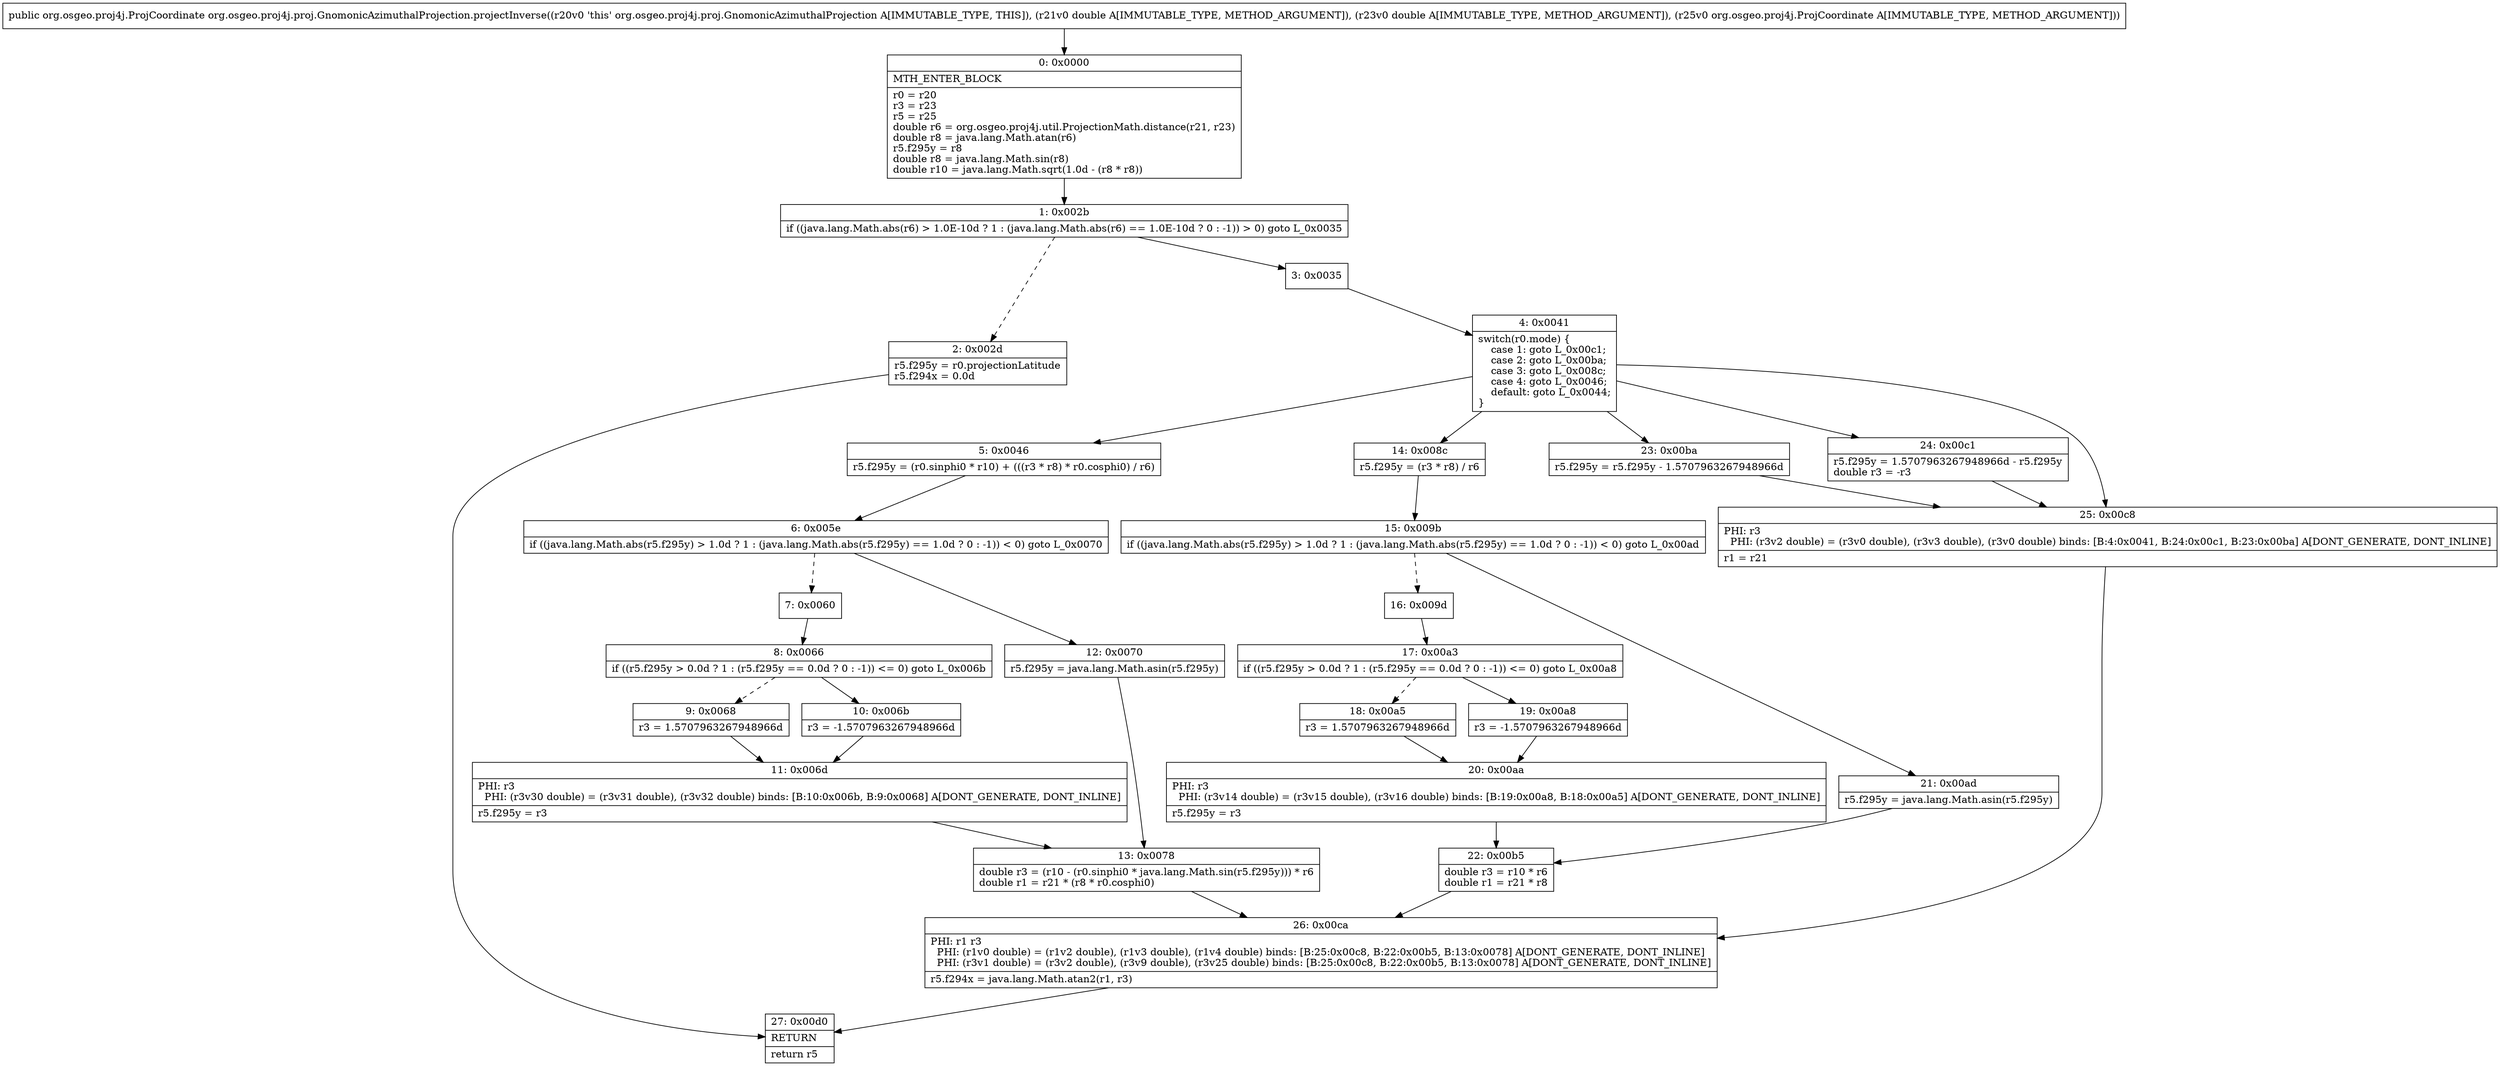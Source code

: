 digraph "CFG fororg.osgeo.proj4j.proj.GnomonicAzimuthalProjection.projectInverse(DDLorg\/osgeo\/proj4j\/ProjCoordinate;)Lorg\/osgeo\/proj4j\/ProjCoordinate;" {
Node_0 [shape=record,label="{0\:\ 0x0000|MTH_ENTER_BLOCK\l|r0 = r20\lr3 = r23\lr5 = r25\ldouble r6 = org.osgeo.proj4j.util.ProjectionMath.distance(r21, r23)\ldouble r8 = java.lang.Math.atan(r6)\lr5.f295y = r8\ldouble r8 = java.lang.Math.sin(r8)\ldouble r10 = java.lang.Math.sqrt(1.0d \- (r8 * r8))\l}"];
Node_1 [shape=record,label="{1\:\ 0x002b|if ((java.lang.Math.abs(r6) \> 1.0E\-10d ? 1 : (java.lang.Math.abs(r6) == 1.0E\-10d ? 0 : \-1)) \> 0) goto L_0x0035\l}"];
Node_2 [shape=record,label="{2\:\ 0x002d|r5.f295y = r0.projectionLatitude\lr5.f294x = 0.0d\l}"];
Node_3 [shape=record,label="{3\:\ 0x0035}"];
Node_4 [shape=record,label="{4\:\ 0x0041|switch(r0.mode) \{\l    case 1: goto L_0x00c1;\l    case 2: goto L_0x00ba;\l    case 3: goto L_0x008c;\l    case 4: goto L_0x0046;\l    default: goto L_0x0044;\l\}\l}"];
Node_5 [shape=record,label="{5\:\ 0x0046|r5.f295y = (r0.sinphi0 * r10) + (((r3 * r8) * r0.cosphi0) \/ r6)\l}"];
Node_6 [shape=record,label="{6\:\ 0x005e|if ((java.lang.Math.abs(r5.f295y) \> 1.0d ? 1 : (java.lang.Math.abs(r5.f295y) == 1.0d ? 0 : \-1)) \< 0) goto L_0x0070\l}"];
Node_7 [shape=record,label="{7\:\ 0x0060}"];
Node_8 [shape=record,label="{8\:\ 0x0066|if ((r5.f295y \> 0.0d ? 1 : (r5.f295y == 0.0d ? 0 : \-1)) \<= 0) goto L_0x006b\l}"];
Node_9 [shape=record,label="{9\:\ 0x0068|r3 = 1.5707963267948966d\l}"];
Node_10 [shape=record,label="{10\:\ 0x006b|r3 = \-1.5707963267948966d\l}"];
Node_11 [shape=record,label="{11\:\ 0x006d|PHI: r3 \l  PHI: (r3v30 double) = (r3v31 double), (r3v32 double) binds: [B:10:0x006b, B:9:0x0068] A[DONT_GENERATE, DONT_INLINE]\l|r5.f295y = r3\l}"];
Node_12 [shape=record,label="{12\:\ 0x0070|r5.f295y = java.lang.Math.asin(r5.f295y)\l}"];
Node_13 [shape=record,label="{13\:\ 0x0078|double r3 = (r10 \- (r0.sinphi0 * java.lang.Math.sin(r5.f295y))) * r6\ldouble r1 = r21 * (r8 * r0.cosphi0)\l}"];
Node_14 [shape=record,label="{14\:\ 0x008c|r5.f295y = (r3 * r8) \/ r6\l}"];
Node_15 [shape=record,label="{15\:\ 0x009b|if ((java.lang.Math.abs(r5.f295y) \> 1.0d ? 1 : (java.lang.Math.abs(r5.f295y) == 1.0d ? 0 : \-1)) \< 0) goto L_0x00ad\l}"];
Node_16 [shape=record,label="{16\:\ 0x009d}"];
Node_17 [shape=record,label="{17\:\ 0x00a3|if ((r5.f295y \> 0.0d ? 1 : (r5.f295y == 0.0d ? 0 : \-1)) \<= 0) goto L_0x00a8\l}"];
Node_18 [shape=record,label="{18\:\ 0x00a5|r3 = 1.5707963267948966d\l}"];
Node_19 [shape=record,label="{19\:\ 0x00a8|r3 = \-1.5707963267948966d\l}"];
Node_20 [shape=record,label="{20\:\ 0x00aa|PHI: r3 \l  PHI: (r3v14 double) = (r3v15 double), (r3v16 double) binds: [B:19:0x00a8, B:18:0x00a5] A[DONT_GENERATE, DONT_INLINE]\l|r5.f295y = r3\l}"];
Node_21 [shape=record,label="{21\:\ 0x00ad|r5.f295y = java.lang.Math.asin(r5.f295y)\l}"];
Node_22 [shape=record,label="{22\:\ 0x00b5|double r3 = r10 * r6\ldouble r1 = r21 * r8\l}"];
Node_23 [shape=record,label="{23\:\ 0x00ba|r5.f295y = r5.f295y \- 1.5707963267948966d\l}"];
Node_24 [shape=record,label="{24\:\ 0x00c1|r5.f295y = 1.5707963267948966d \- r5.f295y\ldouble r3 = \-r3\l}"];
Node_25 [shape=record,label="{25\:\ 0x00c8|PHI: r3 \l  PHI: (r3v2 double) = (r3v0 double), (r3v3 double), (r3v0 double) binds: [B:4:0x0041, B:24:0x00c1, B:23:0x00ba] A[DONT_GENERATE, DONT_INLINE]\l|r1 = r21\l}"];
Node_26 [shape=record,label="{26\:\ 0x00ca|PHI: r1 r3 \l  PHI: (r1v0 double) = (r1v2 double), (r1v3 double), (r1v4 double) binds: [B:25:0x00c8, B:22:0x00b5, B:13:0x0078] A[DONT_GENERATE, DONT_INLINE]\l  PHI: (r3v1 double) = (r3v2 double), (r3v9 double), (r3v25 double) binds: [B:25:0x00c8, B:22:0x00b5, B:13:0x0078] A[DONT_GENERATE, DONT_INLINE]\l|r5.f294x = java.lang.Math.atan2(r1, r3)\l}"];
Node_27 [shape=record,label="{27\:\ 0x00d0|RETURN\l|return r5\l}"];
MethodNode[shape=record,label="{public org.osgeo.proj4j.ProjCoordinate org.osgeo.proj4j.proj.GnomonicAzimuthalProjection.projectInverse((r20v0 'this' org.osgeo.proj4j.proj.GnomonicAzimuthalProjection A[IMMUTABLE_TYPE, THIS]), (r21v0 double A[IMMUTABLE_TYPE, METHOD_ARGUMENT]), (r23v0 double A[IMMUTABLE_TYPE, METHOD_ARGUMENT]), (r25v0 org.osgeo.proj4j.ProjCoordinate A[IMMUTABLE_TYPE, METHOD_ARGUMENT])) }"];
MethodNode -> Node_0;
Node_0 -> Node_1;
Node_1 -> Node_2[style=dashed];
Node_1 -> Node_3;
Node_2 -> Node_27;
Node_3 -> Node_4;
Node_4 -> Node_5;
Node_4 -> Node_14;
Node_4 -> Node_23;
Node_4 -> Node_24;
Node_4 -> Node_25;
Node_5 -> Node_6;
Node_6 -> Node_7[style=dashed];
Node_6 -> Node_12;
Node_7 -> Node_8;
Node_8 -> Node_9[style=dashed];
Node_8 -> Node_10;
Node_9 -> Node_11;
Node_10 -> Node_11;
Node_11 -> Node_13;
Node_12 -> Node_13;
Node_13 -> Node_26;
Node_14 -> Node_15;
Node_15 -> Node_16[style=dashed];
Node_15 -> Node_21;
Node_16 -> Node_17;
Node_17 -> Node_18[style=dashed];
Node_17 -> Node_19;
Node_18 -> Node_20;
Node_19 -> Node_20;
Node_20 -> Node_22;
Node_21 -> Node_22;
Node_22 -> Node_26;
Node_23 -> Node_25;
Node_24 -> Node_25;
Node_25 -> Node_26;
Node_26 -> Node_27;
}

